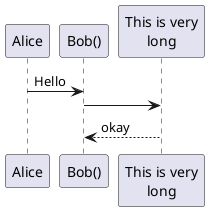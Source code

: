 @startuml User non-letters In Participants
Alice -> "Bob()" : Hello
"Bob()" -> "This is very\nlong" as Long
' You can also declare:
' "Bob()" -> Long as "This is very\nlong"
Long --> "Bob()" : okay
@enduml

